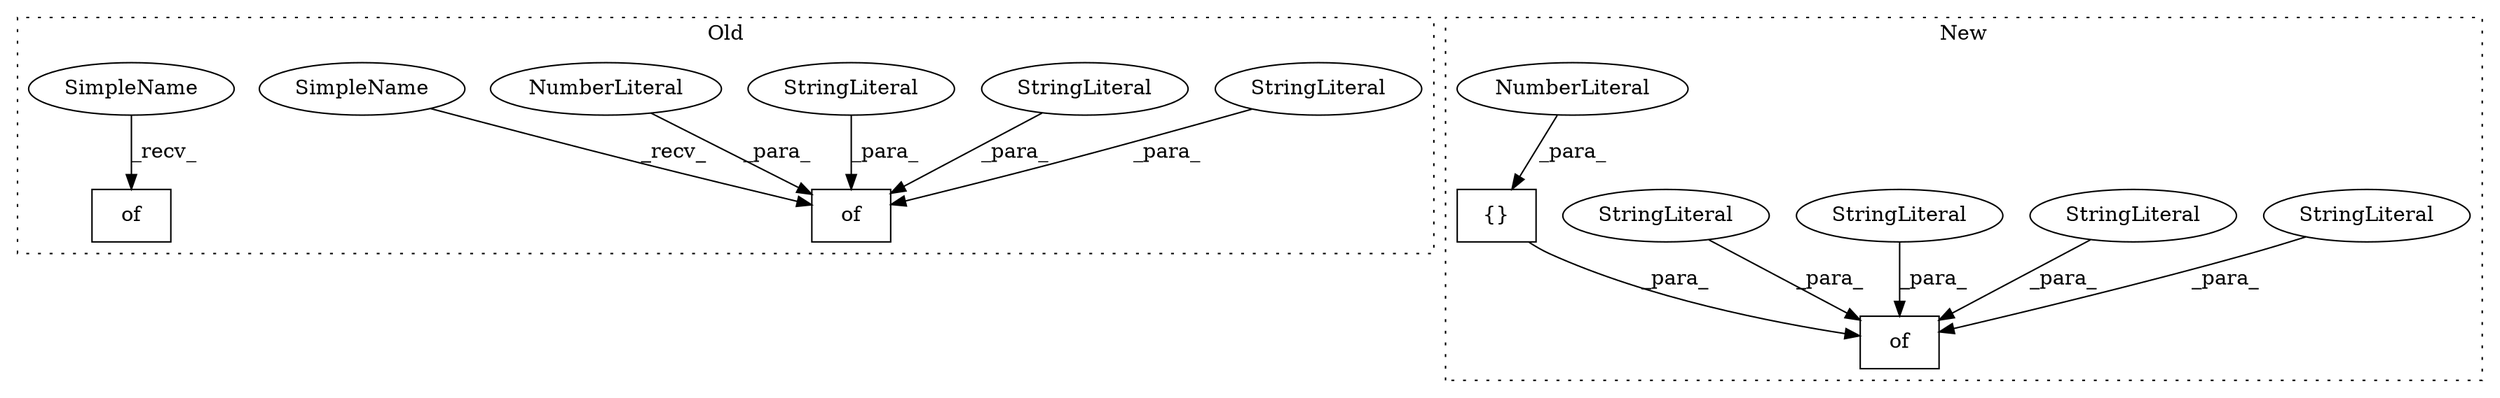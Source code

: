 digraph G {
subgraph cluster0 {
1 [label="of" a="32" s="5483,5661" l="3,1" shape="box"];
3 [label="StringLiteral" a="45" s="5603" l="15" shape="ellipse"];
5 [label="StringLiteral" a="45" s="5619" l="6" shape="ellipse"];
6 [label="of" a="32" s="4725,5193" l="3,-5" shape="box"];
8 [label="StringLiteral" a="45" s="5486" l="6" shape="ellipse"];
11 [label="NumberLiteral" a="34" s="5641" l="4" shape="ellipse"];
14 [label="SimpleName" a="42" s="5479" l="3" shape="ellipse"];
15 [label="SimpleName" a="42" s="4721" l="3" shape="ellipse"];
label = "Old";
style="dotted";
}
subgraph cluster1 {
2 [label="of" a="32" s="4980,5068" l="3,1" shape="box"];
4 [label="StringLiteral" a="45" s="5011" l="15" shape="ellipse"];
7 [label="StringLiteral" a="45" s="5033" l="14" shape="ellipse"];
9 [label="StringLiteral" a="45" s="5053" l="10" shape="ellipse"];
10 [label="StringLiteral" a="45" s="5027" l="5" shape="ellipse"];
12 [label="{}" a="4" s="4999,5009" l="1,1" shape="box"];
13 [label="NumberLiteral" a="34" s="5006" l="1" shape="ellipse"];
label = "New";
style="dotted";
}
3 -> 1 [label="_para_"];
4 -> 2 [label="_para_"];
5 -> 1 [label="_para_"];
7 -> 2 [label="_para_"];
8 -> 1 [label="_para_"];
9 -> 2 [label="_para_"];
10 -> 2 [label="_para_"];
11 -> 1 [label="_para_"];
12 -> 2 [label="_para_"];
13 -> 12 [label="_para_"];
14 -> 1 [label="_recv_"];
15 -> 6 [label="_recv_"];
}